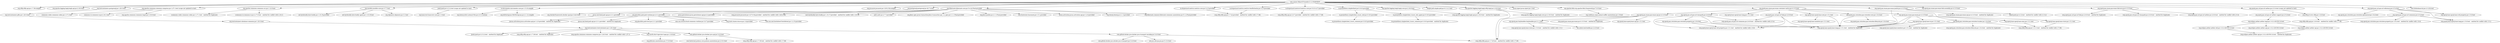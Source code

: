 digraph brettwooldridge__HikariCP {
	"com.zaxxer:HikariCP:bundle:6.3.2-SNAPSHOT" -> "org.slf4j:slf4j-api:jar:1.7.36:compile" ; 
	"com.zaxxer:HikariCP:bundle:6.3.2-SNAPSHOT" -> "org.apache.logging.log4j:log4j-api:jar:2.18.0:test" ; 
	"com.zaxxer:HikariCP:bundle:6.3.2-SNAPSHOT" -> "org.apache.logging.log4j:log4j-core:jar:2.18.0:test" ; 
	"com.zaxxer:HikariCP:bundle:6.3.2-SNAPSHOT" -> "org.testcontainers:postgresql:jar:1.20.3:test" ; 
	"com.zaxxer:HikariCP:bundle:6.3.2-SNAPSHOT" -> "org.apache.commons:commons-compress:jar:1.27.1:test (scope not updated to test)" ; 
	"com.zaxxer:HikariCP:bundle:6.3.2-SNAPSHOT" -> "org.apache.commons:commons-csv:jar:1.12.0:test" ; 
	"com.zaxxer:HikariCP:bundle:6.3.2-SNAPSHOT" -> "org.mockito:mockito-core:jar:3.7.7:test" ; 
	"com.zaxxer:HikariCP:bundle:6.3.2-SNAPSHOT" -> "junit:junit:jar:4.13.2:test (scope not updated to test)" ; 
	"com.zaxxer:HikariCP:bundle:6.3.2-SNAPSHOT" -> "org.javassist:javassist:jar:3.29.2-GA:compile" ; 
	"com.zaxxer:HikariCP:bundle:6.3.2-SNAPSHOT" -> "io.micrometer:micrometer-core:jar:1.5.10:compile" ; 
	"com.zaxxer:HikariCP:bundle:6.3.2-SNAPSHOT" -> "org.postgresql:postgresql:jar:42.7.4:test" ; 
	"com.zaxxer:HikariCP:bundle:6.3.2-SNAPSHOT" -> "org.hibernate:hibernate-core:jar:5.4.24.Final:provided" ; 
	"com.zaxxer:HikariCP:bundle:6.3.2-SNAPSHOT" -> "io.dropwizard.metrics:metrics-core:jar:3.2.5:provided" ; 
	"com.zaxxer:HikariCP:bundle:6.3.2-SNAPSHOT" -> "io.dropwizard.metrics:metrics-healthchecks:jar:3.2.5:provided" ; 
	"com.zaxxer:HikariCP:bundle:6.3.2-SNAPSHOT" -> "io.dropwizard.metrics5:metrics-core:jar:5.0.0-rc17:provided" ; 
	"com.zaxxer:HikariCP:bundle:6.3.2-SNAPSHOT" -> "io.prometheus:simpleclient:jar:0.16.0:provided" ; 
	"com.zaxxer:HikariCP:bundle:6.3.2-SNAPSHOT" -> "simple-jndi:simple-jndi:jar:0.11.4.1:test" ; 
	"com.zaxxer:HikariCP:bundle:6.3.2-SNAPSHOT" -> "org.apache.logging.log4j:log4j-slf4j-impl:jar:2.18.0:test" ; 
	"com.zaxxer:HikariCP:bundle:6.3.2-SNAPSHOT" -> "javax.inject:javax.inject:jar:1:test" ; 
	"com.zaxxer:HikariCP:bundle:6.3.2-SNAPSHOT" -> "org.apache.felix:org.apache.felix.framework:jar:7.0.5:test" ; 
	"com.zaxxer:HikariCP:bundle:6.3.2-SNAPSHOT" -> "org.ops4j.pax.exam:pax-exam-container-native:jar:4.13.5:test" ; 
	"com.zaxxer:HikariCP:bundle:6.3.2-SNAPSHOT" -> "org.ops4j.pax.exam:pax-exam-junit4:jar:4.13.5:test" ; 
	"com.zaxxer:HikariCP:bundle:6.3.2-SNAPSHOT" -> "org.ops4j.pax.exam:pax-exam-link-assembly:jar:4.13.5:test" ; 
	"com.zaxxer:HikariCP:bundle:6.3.2-SNAPSHOT" -> "org.ops4j.pax.exam:pax-exam-link-mvn:jar:4.13.5:test" ; 
	"com.zaxxer:HikariCP:bundle:6.3.2-SNAPSHOT" -> "org.ops4j.pax.url:pax-url-aether:jar:2.5.4:test (scope not updated to test)" ; 
	"com.zaxxer:HikariCP:bundle:6.3.2-SNAPSHOT" -> "org.ops4j.pax.url:pax-url-reference:jar:2.5.4:test" ; 
	"com.zaxxer:HikariCP:bundle:6.3.2-SNAPSHOT" -> "com.h2database:h2:jar:2.3.232:test" ; 
	"org.apache.logging.log4j:log4j-core:jar:2.18.0:test" -> "(org.apache.logging.log4j:log4j-api:jar:2.18.0:test - omitted for duplicate)" ; 
	"org.testcontainers:postgresql:jar:1.20.3:test" -> "org.testcontainers:jdbc:jar:1.20.3:test" ; 
	"org.testcontainers:jdbc:jar:1.20.3:test" -> "org.testcontainers:database-commons:jar:1.20.3:test" ; 
	"org.testcontainers:database-commons:jar:1.20.3:test" -> "org.testcontainers:testcontainers:jar:1.20.3:test" ; 
	"org.testcontainers:testcontainers:jar:1.20.3:test" -> "(junit:junit:jar:4.13.2:test - omitted for duplicate)" ; 
	"org.testcontainers:testcontainers:jar:1.20.3:test" -> "(org.slf4j:slf4j-api:jar:1.7.36:test - omitted for duplicate)" ; 
	"org.testcontainers:testcontainers:jar:1.20.3:test" -> "(org.apache.commons:commons-compress:jar:1.24.0:test - omitted for conflict with 1.27.1)" ; 
	"org.testcontainers:testcontainers:jar:1.20.3:test" -> "org.rnorth.duct-tape:duct-tape:jar:1.0.8:test" ; 
	"org.testcontainers:testcontainers:jar:1.20.3:test" -> "com.github.docker-java:docker-java-api:jar:3.4.0:test" ; 
	"org.testcontainers:testcontainers:jar:1.20.3:test" -> "com.github.docker-java:docker-java-transport-zerodep:jar:3.4.0:test" ; 
	"org.rnorth.duct-tape:duct-tape:jar:1.0.8:test" -> "org.jetbrains:annotations:jar:17.0.0:test" ; 
	"com.github.docker-java:docker-java-api:jar:3.4.0:test" -> "com.fasterxml.jackson.core:jackson-annotations:jar:2.10.3:test" ; 
	"com.github.docker-java:docker-java-api:jar:3.4.0:test" -> "(org.slf4j:slf4j-api:jar:1.7.30:test - omitted for conflict with 1.7.36)" ; 
	"com.github.docker-java:docker-java-transport-zerodep:jar:3.4.0:test" -> "com.github.docker-java:docker-java-transport:jar:3.4.0:test" ; 
	"com.github.docker-java:docker-java-transport-zerodep:jar:3.4.0:test" -> "(org.slf4j:slf4j-api:jar:1.7.25:test - omitted for conflict with 1.7.36)" ; 
	"com.github.docker-java:docker-java-transport-zerodep:jar:3.4.0:test" -> "net.java.dev.jna:jna:jar:5.13.0:test" ; 
	"org.apache.commons:commons-compress:jar:1.27.1:test (scope not updated to test)" -> "commons-codec:commons-codec:jar:1.17.1:test" ; 
	"org.apache.commons:commons-compress:jar:1.27.1:test (scope not updated to test)" -> "commons-io:commons-io:jar:2.16.1:test" ; 
	"org.apache.commons:commons-compress:jar:1.27.1:test (scope not updated to test)" -> "org.apache.commons:commons-lang3:jar:3.16.0:test" ; 
	"org.apache.commons:commons-csv:jar:1.12.0:test" -> "(commons-io:commons-io:jar:2.17.0:test - omitted for conflict with 2.16.1)" ; 
	"org.apache.commons:commons-csv:jar:1.12.0:test" -> "(commons-codec:commons-codec:jar:1.17.1:test - omitted for duplicate)" ; 
	"org.mockito:mockito-core:jar:3.7.7:test" -> "net.bytebuddy:byte-buddy:jar:1.10.19:provided" ; 
	"org.mockito:mockito-core:jar:3.7.7:test" -> "net.bytebuddy:byte-buddy-agent:jar:1.10.19:test" ; 
	"org.mockito:mockito-core:jar:3.7.7:test" -> "org.objenesis:objenesis:jar:3.1:test" ; 
	"junit:junit:jar:4.13.2:test (scope not updated to test)" -> "org.hamcrest:hamcrest-core:jar:1.3:test" ; 
	"io.micrometer:micrometer-core:jar:1.5.10:compile" -> "org.hdrhistogram:HdrHistogram:jar:2.1.12:compile" ; 
	"io.micrometer:micrometer-core:jar:1.5.10:compile" -> "org.latencyutils:LatencyUtils:jar:2.0.3:runtime" ; 
	"org.postgresql:postgresql:jar:42.7.4:test" -> "org.checkerframework:checker-qual:jar:3.42.0:test" ; 
	"org.hibernate:hibernate-core:jar:5.4.24.Final:provided" -> "javax.persistence:javax.persistence-api:jar:2.2:provided" ; 
	"org.hibernate:hibernate-core:jar:5.4.24.Final:provided" -> "(org.javassist:javassist:jar:3.27.0-GA:provided - omitted for conflict with 3.29.2-GA)" ; 
	"org.hibernate:hibernate-core:jar:5.4.24.Final:provided" -> "(net.bytebuddy:byte-buddy:jar:1.10.17:provided - omitted for conflict with 1.10.19)" ; 
	"org.hibernate:hibernate-core:jar:5.4.24.Final:provided" -> "antlr:antlr:jar:2.7.7:provided" ; 
	"org.hibernate:hibernate-core:jar:5.4.24.Final:provided" -> "org.jboss.spec.javax.transaction:jboss-transaction-api_1.2_spec:jar:1.1.1.Final:provided" ; 
	"org.hibernate:hibernate-core:jar:5.4.24.Final:provided" -> "org.jboss:jandex:jar:2.1.3.Final:provided" ; 
	"org.hibernate:hibernate-core:jar:5.4.24.Final:provided" -> "com.fasterxml:classmate:jar:1.5.1:provided" ; 
	"org.hibernate:hibernate-core:jar:5.4.24.Final:provided" -> "javax.activation:javax.activation-api:jar:1.2.0:provided" ; 
	"org.hibernate:hibernate-core:jar:5.4.24.Final:provided" -> "org.dom4j:dom4j:jar:2.1.3:provided" ; 
	"org.hibernate:hibernate-core:jar:5.4.24.Final:provided" -> "org.hibernate.common:hibernate-commons-annotations:jar:5.1.2.Final:provided" ; 
	"org.hibernate:hibernate-core:jar:5.4.24.Final:provided" -> "javax.xml.bind:jaxb-api:jar:2.3.1:provided" ; 
	"org.hibernate:hibernate-core:jar:5.4.24.Final:provided" -> "org.glassfish.jaxb:jaxb-runtime:jar:2.3.1:provided" ; 
	"javax.xml.bind:jaxb-api:jar:2.3.1:provided" -> "(javax.activation:javax.activation-api:jar:1.2.0:provided - omitted for duplicate)" ; 
	"org.glassfish.jaxb:jaxb-runtime:jar:2.3.1:provided" -> "(javax.xml.bind:jaxb-api:jar:2.3.1:provided - omitted for duplicate)" ; 
	"org.glassfish.jaxb:jaxb-runtime:jar:2.3.1:provided" -> "org.glassfish.jaxb:txw2:jar:2.3.1:provided" ; 
	"org.glassfish.jaxb:jaxb-runtime:jar:2.3.1:provided" -> "com.sun.istack:istack-commons-runtime:jar:3.0.7:provided" ; 
	"org.glassfish.jaxb:jaxb-runtime:jar:2.3.1:provided" -> "org.jvnet.staxex:stax-ex:jar:1.8:provided" ; 
	"org.glassfish.jaxb:jaxb-runtime:jar:2.3.1:provided" -> "com.sun.xml.fastinfoset:FastInfoset:jar:1.2.15:provided" ; 
	"org.glassfish.jaxb:jaxb-runtime:jar:2.3.1:provided" -> "(javax.activation:javax.activation-api:jar:1.2.0:provided - omitted for duplicate)" ; 
	"io.dropwizard.metrics:metrics-core:jar:3.2.5:provided" -> "(org.slf4j:slf4j-api:jar:1.7.22:provided - omitted for conflict with 1.7.36)" ; 
	"io.dropwizard.metrics:metrics-healthchecks:jar:3.2.5:provided" -> "(org.slf4j:slf4j-api:jar:1.7.22:provided - omitted for conflict with 1.7.36)" ; 
	"io.dropwizard.metrics5:metrics-core:jar:5.0.0-rc17:provided" -> "(org.slf4j:slf4j-api:jar:2.0.7:provided - omitted for conflict with 1.7.36)" ; 
	"io.prometheus:simpleclient:jar:0.16.0:provided" -> "io.prometheus:simpleclient_tracer_otel:jar:0.16.0:provided" ; 
	"io.prometheus:simpleclient:jar:0.16.0:provided" -> "io.prometheus:simpleclient_tracer_otel_agent:jar:0.16.0:provided" ; 
	"io.prometheus:simpleclient_tracer_otel:jar:0.16.0:provided" -> "io.prometheus:simpleclient_tracer_common:jar:0.16.0:provided" ; 
	"io.prometheus:simpleclient_tracer_otel_agent:jar:0.16.0:provided" -> "(io.prometheus:simpleclient_tracer_common:jar:0.16.0:provided - omitted for duplicate)" ; 
	"org.apache.logging.log4j:log4j-slf4j-impl:jar:2.18.0:test" -> "(org.slf4j:slf4j-api:jar:1.7.25:test - omitted for conflict with 1.7.36)" ; 
	"org.apache.logging.log4j:log4j-slf4j-impl:jar:2.18.0:test" -> "(org.apache.logging.log4j:log4j-api:jar:2.18.0:test - omitted for duplicate)" ; 
	"org.apache.logging.log4j:log4j-slf4j-impl:jar:2.18.0:test" -> "(org.apache.logging.log4j:log4j-core:jar:2.18.0:test - omitted for duplicate)" ; 
	"org.apache.felix:org.apache.felix.framework:jar:7.0.5:test" -> "org.codehaus.mojo:animal-sniffer-annotations:jar:1.9:test" ; 
	"org.ops4j.pax.exam:pax-exam-container-native:jar:4.13.5:test" -> "org.ops4j.pax.exam:pax-exam:jar:4.13.5:test" ; 
	"org.ops4j.pax.exam:pax-exam-container-native:jar:4.13.5:test" -> "org.ops4j.pax.exam:pax-exam-spi:jar:4.13.5:test" ; 
	"org.ops4j.pax.exam:pax-exam-container-native:jar:4.13.5:test" -> "org.ops4j.pax.swissbox:pax-swissbox-core:jar:1.8.4:test" ; 
	"org.ops4j.pax.exam:pax-exam-container-native:jar:4.13.5:test" -> "org.ops4j.pax.swissbox:pax-swissbox-tracker:jar:1.8.4:test" ; 
	"org.ops4j.pax.exam:pax-exam-container-native:jar:4.13.5:test" -> "org.ops4j.base:ops4j-base-lang:jar:1.5.1:test" ; 
	"org.ops4j.pax.exam:pax-exam-container-native:jar:4.13.5:test" -> "org.ops4j.base:ops4j-base-net:jar:1.5.1:test" ; 
	"org.ops4j.pax.exam:pax-exam-container-native:jar:4.13.5:test" -> "org.ops4j.pax.url:pax-url-link:jar:2.6.8:test" ; 
	"org.ops4j.pax.exam:pax-exam-container-native:jar:4.13.5:test" -> "org.ops4j.pax.url:pax-url-classpath:jar:2.6.8:test" ; 
	"org.ops4j.pax.exam:pax-exam:jar:4.13.5:test" -> "org.ops4j.base:ops4j-base-exec:jar:1.5.1:test" ; 
	"org.ops4j.pax.exam:pax-exam:jar:4.13.5:test" -> "org.ops4j.base:ops4j-base-io:jar:1.5.1:test" ; 
	"org.ops4j.pax.exam:pax-exam:jar:4.13.5:test" -> "(org.ops4j.base:ops4j-base-lang:jar:1.5.1:test - omitted for duplicate)" ; 
	"org.ops4j.pax.exam:pax-exam:jar:4.13.5:test" -> "org.ops4j.base:ops4j-base-store:jar:1.5.1:test" ; 
	"org.ops4j.pax.exam:pax-exam:jar:4.13.5:test" -> "(org.ops4j.base:ops4j-base-util-property:jar:1.5.1:test - omitted for conflict with 1.5.0)" ; 
	"org.ops4j.base:ops4j-base-exec:jar:1.5.1:test" -> "(org.slf4j:slf4j-api:jar:1.5.11:test - omitted for conflict with 1.7.36)" ; 
	"org.ops4j.base:ops4j-base-io:jar:1.5.1:test" -> "(org.ops4j.base:ops4j-base-lang:jar:1.5.1:test - omitted for duplicate)" ; 
	"org.ops4j.base:ops4j-base-io:jar:1.5.1:test" -> "(org.ops4j.base:ops4j-base-monitors:jar:1.5.1:test - omitted for duplicate)" ; 
	"org.ops4j.base:ops4j-base-store:jar:1.5.1:test" -> "(org.slf4j:slf4j-api:jar:1.5.11:test - omitted for conflict with 1.7.36)" ; 
	"org.ops4j.pax.exam:pax-exam-spi:jar:4.13.5:test" -> "(org.ops4j.pax.exam:pax-exam:jar:4.13.5:test - omitted for duplicate)" ; 
	"org.ops4j.pax.exam:pax-exam-spi:jar:4.13.5:test" -> "org.ops4j.base:ops4j-base-spi:jar:1.5.1:test" ; 
	"org.ops4j.pax.exam:pax-exam-spi:jar:4.13.5:test" -> "(org.slf4j:slf4j-api:jar:1.7.25:test - omitted for conflict with 1.7.36)" ; 
	"org.ops4j.pax.exam:pax-exam-spi:jar:4.13.5:test" -> "org.ops4j.pax.tinybundles:tinybundles:jar:2.1.1:test" ; 
	"org.ops4j.pax.tinybundles:tinybundles:jar:2.1.1:test" -> "(org.ops4j.base:ops4j-base-store:jar:1.5.0:test - omitted for conflict with 1.5.1)" ; 
	"org.ops4j.pax.tinybundles:tinybundles:jar:2.1.1:test" -> "biz.aQute.bnd:bndlib:jar:2.4.0:test" ; 
	"org.ops4j.pax.swissbox:pax-swissbox-core:jar:1.8.4:test" -> "org.ops4j.pax.swissbox:pax-swissbox-lifecycle:jar:1.8.4:test" ; 
	"org.ops4j.pax.swissbox:pax-swissbox-core:jar:1.8.4:test" -> "(org.ops4j.base:ops4j-base-lang:jar:1.5.1:test - omitted for duplicate)" ; 
	"org.ops4j.pax.swissbox:pax-swissbox-tracker:jar:1.8.4:test" -> "(org.ops4j.pax.swissbox:pax-swissbox-lifecycle:jar:1.8.4:test - omitted for duplicate)" ; 
	"org.ops4j.pax.swissbox:pax-swissbox-tracker:jar:1.8.4:test" -> "(org.ops4j.base:ops4j-base-lang:jar:1.5.1:test - omitted for duplicate)" ; 
	"org.ops4j.pax.swissbox:pax-swissbox-tracker:jar:1.8.4:test" -> "(org.slf4j:slf4j-api:jar:1.5.11:test - omitted for conflict with 1.7.36)" ; 
	"org.ops4j.base:ops4j-base-net:jar:1.5.1:test" -> "(org.ops4j.base:ops4j-base-lang:jar:1.5.1:test - omitted for duplicate)" ; 
	"org.ops4j.base:ops4j-base-net:jar:1.5.1:test" -> "org.ops4j.base:ops4j-base-monitors:jar:1.5.1:test" ; 
	"org.ops4j.pax.url:pax-url-link:jar:2.6.8:test" -> "(org.ops4j.pax.url:pax-url-commons:jar:2.6.8:test - omitted for conflict with 2.5.4)" ; 
	"org.ops4j.pax.url:pax-url-link:jar:2.6.8:test" -> "(org.ops4j.base:ops4j-base-lang:jar:1.5.1:test - omitted for duplicate)" ; 
	"org.ops4j.pax.url:pax-url-link:jar:2.6.8:test" -> "(org.ops4j.base:ops4j-base-util-property:jar:1.5.1:test - omitted for conflict with 1.5.0)" ; 
	"org.ops4j.pax.url:pax-url-classpath:jar:2.6.8:test" -> "(org.ops4j.pax.url:pax-url-commons:jar:2.6.8:test - omitted for conflict with 2.5.4)" ; 
	"org.ops4j.pax.url:pax-url-classpath:jar:2.6.8:test" -> "(org.ops4j.base:ops4j-base-lang:jar:1.5.1:test - omitted for duplicate)" ; 
	"org.ops4j.pax.url:pax-url-classpath:jar:2.6.8:test" -> "(org.ops4j.base:ops4j-base-util-property:jar:1.5.1:test - omitted for conflict with 1.5.0)" ; 
	"org.ops4j.pax.url:pax-url-classpath:jar:2.6.8:test" -> "org.ops4j.pax.swissbox:pax-swissbox-property:jar:1.8.4:test" ; 
	"org.ops4j.pax.swissbox:pax-swissbox-property:jar:1.8.4:test" -> "(org.ops4j.base:ops4j-base-lang:jar:1.5.1:test - omitted for duplicate)" ; 
	"org.ops4j.pax.swissbox:pax-swissbox-property:jar:1.8.4:test" -> "(org.ops4j.base:ops4j-base-util-property:jar:1.5.1:test - omitted for conflict with 1.5.0)" ; 
	"org.ops4j.pax.exam:pax-exam-junit4:jar:4.13.5:test" -> "(org.ops4j.pax.exam:pax-exam-spi:jar:4.13.5:test - omitted for duplicate)" ; 
	"org.ops4j.pax.exam:pax-exam-junit4:jar:4.13.5:test" -> "(org.ops4j.base:ops4j-base-lang:jar:1.5.1:test - omitted for duplicate)" ; 
	"org.ops4j.pax.exam:pax-exam-junit4:jar:4.13.5:test" -> "(junit:junit:jar:4.12:test - omitted for conflict with 4.13.2)" ; 
	"org.ops4j.pax.exam:pax-exam-link-mvn:jar:4.13.5:test" -> "(org.ops4j.pax.url:pax-url-aether:jar:2.6.8:test - omitted for conflict with 2.5.4)" ; 
	"org.ops4j.pax.exam:pax-exam-link-mvn:jar:4.13.5:test" -> "(org.ops4j.pax.url:pax-url-link:jar:2.6.8:test - omitted for duplicate)" ; 
	"org.ops4j.pax.exam:pax-exam-link-mvn:jar:4.13.5:test" -> "(org.ops4j.pax.url:pax-url-classpath:jar:2.6.8:test - omitted for duplicate)" ; 
	"org.ops4j.pax.url:pax-url-aether:jar:2.5.4:test (scope not updated to test)" -> "org.ops4j.pax.url:pax-url-aether-support:jar:2.5.4:test" ; 
	"org.ops4j.pax.url:pax-url-aether:jar:2.5.4:test (scope not updated to test)" -> "org.slf4j:jcl-over-slf4j:jar:1.6.6:test" ; 
	"org.ops4j.pax.url:pax-url-aether-support:jar:2.5.4:test" -> "org.eclipse.aether:aether-impl:jar:1.0.2.v20150114:test" ; 
	"org.eclipse.aether:aether-impl:jar:1.0.2.v20150114:test" -> "org.eclipse.aether:aether-api:jar:1.0.2.v20150114:test" ; 
	"org.eclipse.aether:aether-impl:jar:1.0.2.v20150114:test" -> "org.eclipse.aether:aether-spi:jar:1.0.2.v20150114:test" ; 
	"org.eclipse.aether:aether-impl:jar:1.0.2.v20150114:test" -> "org.eclipse.aether:aether-util:jar:1.0.2.v20150114:test" ; 
	"org.eclipse.aether:aether-spi:jar:1.0.2.v20150114:test" -> "(org.eclipse.aether:aether-api:jar:1.0.2.v20150114:test - omitted for duplicate)" ; 
	"org.eclipse.aether:aether-util:jar:1.0.2.v20150114:test" -> "(org.eclipse.aether:aether-api:jar:1.0.2.v20150114:test - omitted for duplicate)" ; 
	"org.slf4j:jcl-over-slf4j:jar:1.6.6:test" -> "(org.slf4j:slf4j-api:jar:1.6.6:test - omitted for conflict with 1.7.36)" ; 
	"org.ops4j.pax.url:pax-url-reference:jar:2.5.4:test" -> "(org.ops4j.base:ops4j-base-lang:jar:1.5.0:test - omitted for conflict with 1.5.1)" ; 
	"org.ops4j.pax.url:pax-url-reference:jar:2.5.4:test" -> "org.ops4j.base:ops4j-base-util-property:jar:1.5.0:test" ; 
	"org.ops4j.pax.url:pax-url-reference:jar:2.5.4:test" -> "org.ops4j.pax.swissbox:pax-swissbox-optional-jcl:jar:1.8.2:test" ; 
	"org.ops4j.pax.url:pax-url-reference:jar:2.5.4:test" -> "org.ops4j.pax.url:pax-url-commons:jar:2.5.4:test" ; 
	"org.ops4j.pax.url:pax-url-commons:jar:2.5.4:test" -> "(org.ops4j.base:ops4j-base-lang:jar:1.5.0:test - omitted for conflict with 1.5.1)" ; 
	"org.ops4j.pax.url:pax-url-commons:jar:2.5.4:test" -> "(org.ops4j.pax.swissbox:pax-swissbox-property:jar:1.8.2:test - omitted for conflict with 1.8.4)" ; 
	"org.ops4j.pax.url:pax-url-commons:jar:2.5.4:test" -> "(org.slf4j:slf4j-api:jar:1.6.6:test - omitted for conflict with 1.7.36)" ; 
}
